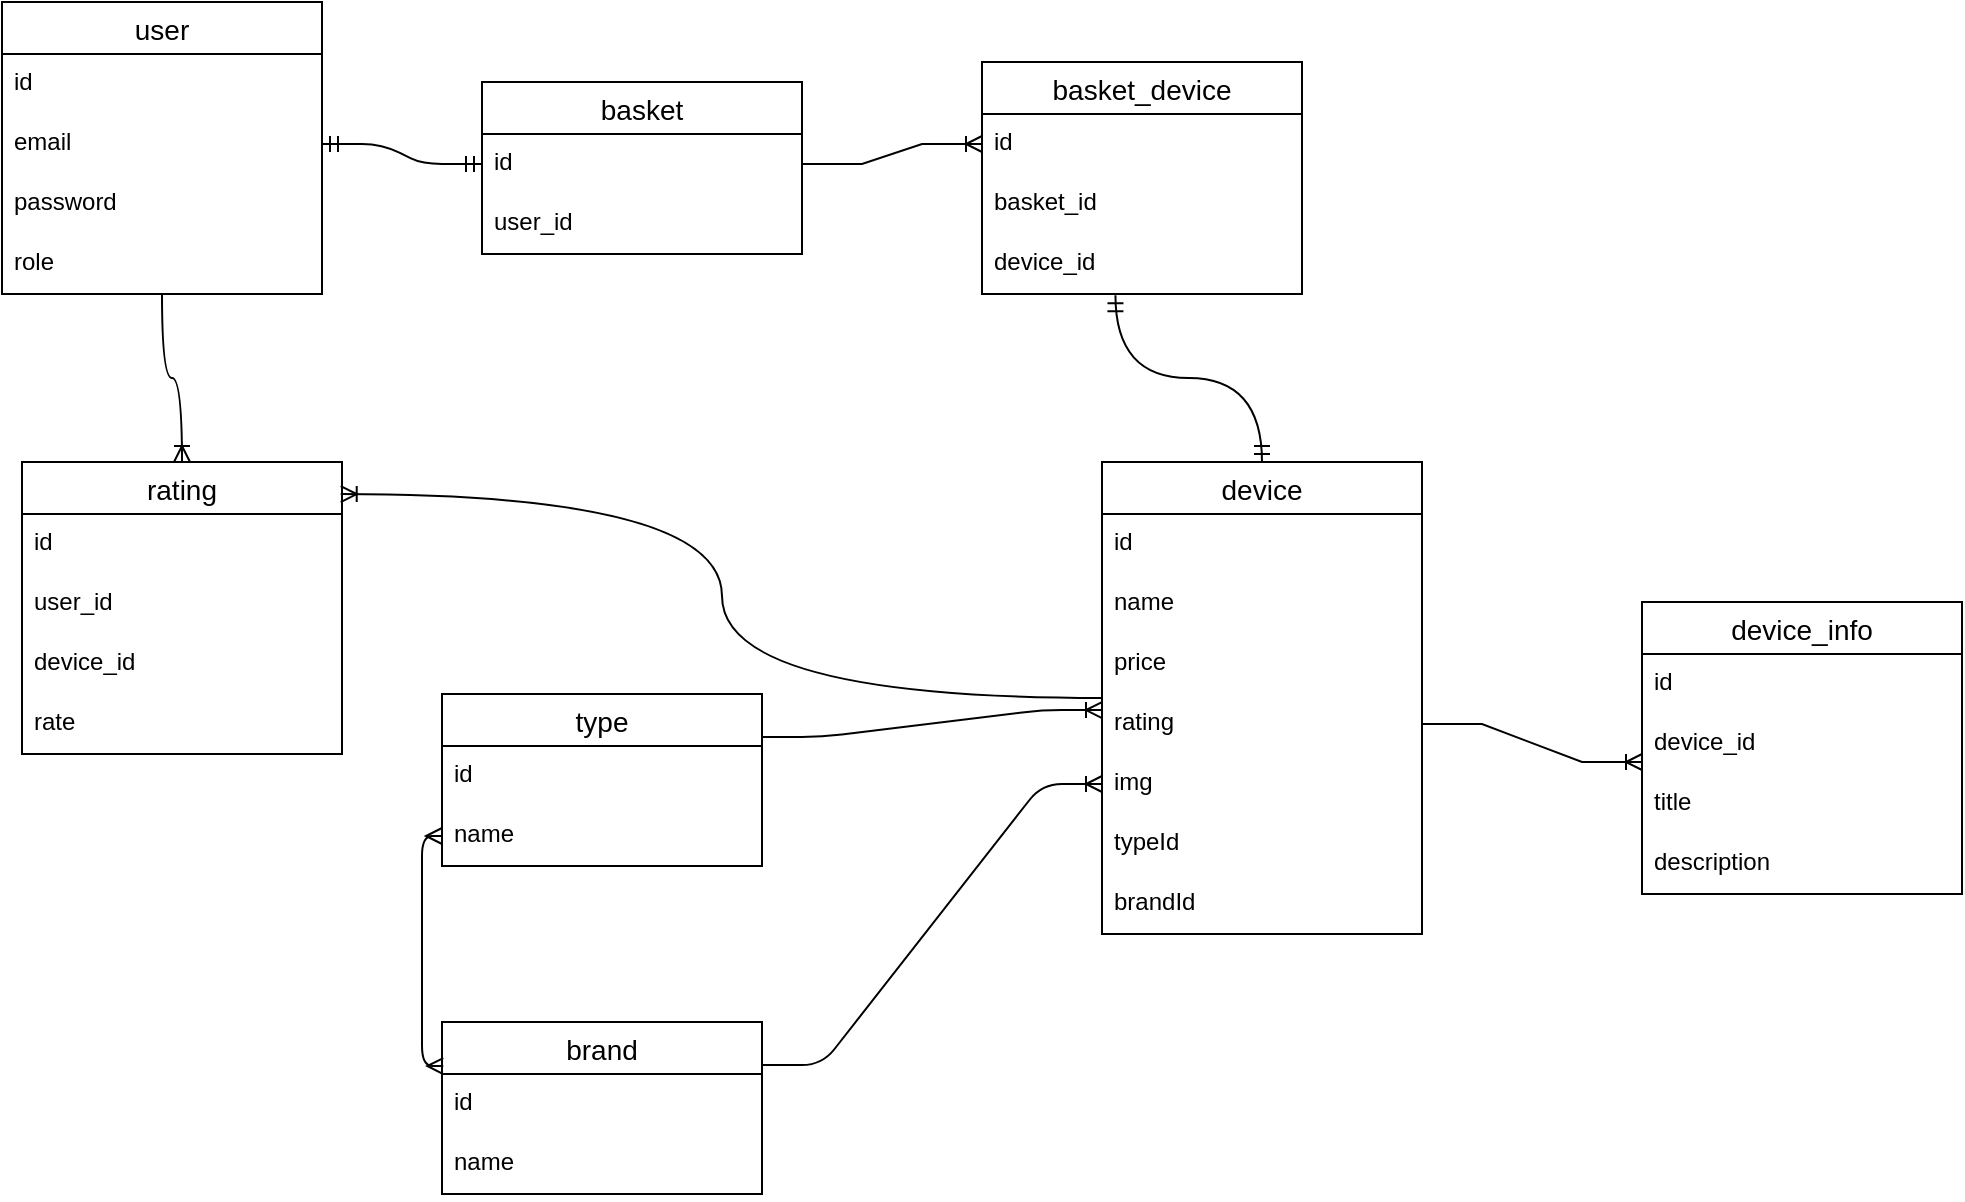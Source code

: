 <mxfile version="22.0.8" type="github">
  <diagram name="Страница — 1" id="BbSGrfgtTyPMLfIeiLQJ">
    <mxGraphModel dx="1259" dy="675" grid="1" gridSize="10" guides="1" tooltips="1" connect="1" arrows="1" fold="1" page="1" pageScale="1" pageWidth="827" pageHeight="1169" math="0" shadow="0">
      <root>
        <mxCell id="0" />
        <mxCell id="1" parent="0" />
        <mxCell id="bqnbIjEB6ua3xiYXfY-W-1" value="user" style="swimlane;fontStyle=0;childLayout=stackLayout;horizontal=1;startSize=26;horizontalStack=0;resizeParent=1;resizeParentMax=0;resizeLast=0;collapsible=1;marginBottom=0;align=center;fontSize=14;" vertex="1" parent="1">
          <mxGeometry x="50" y="60" width="160" height="146" as="geometry" />
        </mxCell>
        <mxCell id="bqnbIjEB6ua3xiYXfY-W-2" value="id" style="text;strokeColor=none;fillColor=none;spacingLeft=4;spacingRight=4;overflow=hidden;rotatable=0;points=[[0,0.5],[1,0.5]];portConstraint=eastwest;fontSize=12;whiteSpace=wrap;html=1;" vertex="1" parent="bqnbIjEB6ua3xiYXfY-W-1">
          <mxGeometry y="26" width="160" height="30" as="geometry" />
        </mxCell>
        <mxCell id="bqnbIjEB6ua3xiYXfY-W-3" value="email" style="text;strokeColor=none;fillColor=none;spacingLeft=4;spacingRight=4;overflow=hidden;rotatable=0;points=[[0,0.5],[1,0.5]];portConstraint=eastwest;fontSize=12;whiteSpace=wrap;html=1;" vertex="1" parent="bqnbIjEB6ua3xiYXfY-W-1">
          <mxGeometry y="56" width="160" height="30" as="geometry" />
        </mxCell>
        <mxCell id="bqnbIjEB6ua3xiYXfY-W-4" value="password" style="text;strokeColor=none;fillColor=none;spacingLeft=4;spacingRight=4;overflow=hidden;rotatable=0;points=[[0,0.5],[1,0.5]];portConstraint=eastwest;fontSize=12;whiteSpace=wrap;html=1;" vertex="1" parent="bqnbIjEB6ua3xiYXfY-W-1">
          <mxGeometry y="86" width="160" height="30" as="geometry" />
        </mxCell>
        <mxCell id="bqnbIjEB6ua3xiYXfY-W-5" value="role&lt;br&gt;" style="text;strokeColor=none;fillColor=none;spacingLeft=4;spacingRight=4;overflow=hidden;rotatable=0;points=[[0,0.5],[1,0.5]];portConstraint=eastwest;fontSize=12;whiteSpace=wrap;html=1;" vertex="1" parent="bqnbIjEB6ua3xiYXfY-W-1">
          <mxGeometry y="116" width="160" height="30" as="geometry" />
        </mxCell>
        <mxCell id="bqnbIjEB6ua3xiYXfY-W-12" value="basket" style="swimlane;fontStyle=0;childLayout=stackLayout;horizontal=1;startSize=26;horizontalStack=0;resizeParent=1;resizeParentMax=0;resizeLast=0;collapsible=1;marginBottom=0;align=center;fontSize=14;" vertex="1" parent="1">
          <mxGeometry x="290" y="100" width="160" height="86" as="geometry" />
        </mxCell>
        <mxCell id="bqnbIjEB6ua3xiYXfY-W-13" value="id" style="text;strokeColor=none;fillColor=none;spacingLeft=4;spacingRight=4;overflow=hidden;rotatable=0;points=[[0,0.5],[1,0.5]];portConstraint=eastwest;fontSize=12;whiteSpace=wrap;html=1;" vertex="1" parent="bqnbIjEB6ua3xiYXfY-W-12">
          <mxGeometry y="26" width="160" height="30" as="geometry" />
        </mxCell>
        <mxCell id="bqnbIjEB6ua3xiYXfY-W-14" value="user_id" style="text;strokeColor=none;fillColor=none;spacingLeft=4;spacingRight=4;overflow=hidden;rotatable=0;points=[[0,0.5],[1,0.5]];portConstraint=eastwest;fontSize=12;whiteSpace=wrap;html=1;" vertex="1" parent="bqnbIjEB6ua3xiYXfY-W-12">
          <mxGeometry y="56" width="160" height="30" as="geometry" />
        </mxCell>
        <mxCell id="bqnbIjEB6ua3xiYXfY-W-17" value="" style="edgeStyle=entityRelationEdgeStyle;fontSize=12;html=1;endArrow=ERmandOne;startArrow=ERmandOne;rounded=1;entryX=0;entryY=0.5;entryDx=0;entryDy=0;exitX=1;exitY=0.5;exitDx=0;exitDy=0;" edge="1" parent="1" source="bqnbIjEB6ua3xiYXfY-W-3" target="bqnbIjEB6ua3xiYXfY-W-13">
          <mxGeometry width="100" height="100" relative="1" as="geometry">
            <mxPoint x="500" y="139.67" as="sourcePoint" />
            <mxPoint x="557.28" y="80.0" as="targetPoint" />
            <Array as="points">
              <mxPoint x="530" y="136.67" />
            </Array>
          </mxGeometry>
        </mxCell>
        <mxCell id="bqnbIjEB6ua3xiYXfY-W-22" value="device" style="swimlane;fontStyle=0;childLayout=stackLayout;horizontal=1;startSize=26;horizontalStack=0;resizeParent=1;resizeParentMax=0;resizeLast=0;collapsible=1;marginBottom=0;align=center;fontSize=14;" vertex="1" parent="1">
          <mxGeometry x="600" y="290" width="160" height="236" as="geometry" />
        </mxCell>
        <mxCell id="bqnbIjEB6ua3xiYXfY-W-23" value="id" style="text;strokeColor=none;fillColor=none;spacingLeft=4;spacingRight=4;overflow=hidden;rotatable=0;points=[[0,0.5],[1,0.5]];portConstraint=eastwest;fontSize=12;whiteSpace=wrap;html=1;" vertex="1" parent="bqnbIjEB6ua3xiYXfY-W-22">
          <mxGeometry y="26" width="160" height="30" as="geometry" />
        </mxCell>
        <mxCell id="bqnbIjEB6ua3xiYXfY-W-24" value="name" style="text;strokeColor=none;fillColor=none;spacingLeft=4;spacingRight=4;overflow=hidden;rotatable=0;points=[[0,0.5],[1,0.5]];portConstraint=eastwest;fontSize=12;whiteSpace=wrap;html=1;" vertex="1" parent="bqnbIjEB6ua3xiYXfY-W-22">
          <mxGeometry y="56" width="160" height="30" as="geometry" />
        </mxCell>
        <mxCell id="bqnbIjEB6ua3xiYXfY-W-25" value="price" style="text;strokeColor=none;fillColor=none;spacingLeft=4;spacingRight=4;overflow=hidden;rotatable=0;points=[[0,0.5],[1,0.5]];portConstraint=eastwest;fontSize=12;whiteSpace=wrap;html=1;" vertex="1" parent="bqnbIjEB6ua3xiYXfY-W-22">
          <mxGeometry y="86" width="160" height="30" as="geometry" />
        </mxCell>
        <mxCell id="bqnbIjEB6ua3xiYXfY-W-35" value="rating" style="text;strokeColor=none;fillColor=none;spacingLeft=4;spacingRight=4;overflow=hidden;rotatable=0;points=[[0,0.5],[1,0.5]];portConstraint=eastwest;fontSize=12;whiteSpace=wrap;html=1;" vertex="1" parent="bqnbIjEB6ua3xiYXfY-W-22">
          <mxGeometry y="116" width="160" height="30" as="geometry" />
        </mxCell>
        <mxCell id="bqnbIjEB6ua3xiYXfY-W-36" value="img" style="text;strokeColor=none;fillColor=none;spacingLeft=4;spacingRight=4;overflow=hidden;rotatable=0;points=[[0,0.5],[1,0.5]];portConstraint=eastwest;fontSize=12;whiteSpace=wrap;html=1;" vertex="1" parent="bqnbIjEB6ua3xiYXfY-W-22">
          <mxGeometry y="146" width="160" height="30" as="geometry" />
        </mxCell>
        <mxCell id="bqnbIjEB6ua3xiYXfY-W-37" value="typeId" style="text;strokeColor=none;fillColor=none;spacingLeft=4;spacingRight=4;overflow=hidden;rotatable=0;points=[[0,0.5],[1,0.5]];portConstraint=eastwest;fontSize=12;whiteSpace=wrap;html=1;" vertex="1" parent="bqnbIjEB6ua3xiYXfY-W-22">
          <mxGeometry y="176" width="160" height="30" as="geometry" />
        </mxCell>
        <mxCell id="bqnbIjEB6ua3xiYXfY-W-38" value="brandId" style="text;strokeColor=none;fillColor=none;spacingLeft=4;spacingRight=4;overflow=hidden;rotatable=0;points=[[0,0.5],[1,0.5]];portConstraint=eastwest;fontSize=12;whiteSpace=wrap;html=1;" vertex="1" parent="bqnbIjEB6ua3xiYXfY-W-22">
          <mxGeometry y="206" width="160" height="30" as="geometry" />
        </mxCell>
        <mxCell id="bqnbIjEB6ua3xiYXfY-W-39" value="type" style="swimlane;fontStyle=0;childLayout=stackLayout;horizontal=1;startSize=26;horizontalStack=0;resizeParent=1;resizeParentMax=0;resizeLast=0;collapsible=1;marginBottom=0;align=center;fontSize=14;" vertex="1" parent="1">
          <mxGeometry x="270" y="406" width="160" height="86" as="geometry" />
        </mxCell>
        <mxCell id="bqnbIjEB6ua3xiYXfY-W-40" value="id" style="text;strokeColor=none;fillColor=none;spacingLeft=4;spacingRight=4;overflow=hidden;rotatable=0;points=[[0,0.5],[1,0.5]];portConstraint=eastwest;fontSize=12;whiteSpace=wrap;html=1;" vertex="1" parent="bqnbIjEB6ua3xiYXfY-W-39">
          <mxGeometry y="26" width="160" height="30" as="geometry" />
        </mxCell>
        <mxCell id="bqnbIjEB6ua3xiYXfY-W-41" value="name" style="text;strokeColor=none;fillColor=none;spacingLeft=4;spacingRight=4;overflow=hidden;rotatable=0;points=[[0,0.5],[1,0.5]];portConstraint=eastwest;fontSize=12;whiteSpace=wrap;html=1;" vertex="1" parent="bqnbIjEB6ua3xiYXfY-W-39">
          <mxGeometry y="56" width="160" height="30" as="geometry" />
        </mxCell>
        <mxCell id="bqnbIjEB6ua3xiYXfY-W-43" value="brand" style="swimlane;fontStyle=0;childLayout=stackLayout;horizontal=1;startSize=26;horizontalStack=0;resizeParent=1;resizeParentMax=0;resizeLast=0;collapsible=1;marginBottom=0;align=center;fontSize=14;" vertex="1" parent="1">
          <mxGeometry x="270" y="570" width="160" height="86" as="geometry" />
        </mxCell>
        <mxCell id="bqnbIjEB6ua3xiYXfY-W-44" value="id" style="text;strokeColor=none;fillColor=none;spacingLeft=4;spacingRight=4;overflow=hidden;rotatable=0;points=[[0,0.5],[1,0.5]];portConstraint=eastwest;fontSize=12;whiteSpace=wrap;html=1;" vertex="1" parent="bqnbIjEB6ua3xiYXfY-W-43">
          <mxGeometry y="26" width="160" height="30" as="geometry" />
        </mxCell>
        <mxCell id="bqnbIjEB6ua3xiYXfY-W-45" value="name" style="text;strokeColor=none;fillColor=none;spacingLeft=4;spacingRight=4;overflow=hidden;rotatable=0;points=[[0,0.5],[1,0.5]];portConstraint=eastwest;fontSize=12;whiteSpace=wrap;html=1;" vertex="1" parent="bqnbIjEB6ua3xiYXfY-W-43">
          <mxGeometry y="56" width="160" height="30" as="geometry" />
        </mxCell>
        <mxCell id="bqnbIjEB6ua3xiYXfY-W-47" value="" style="edgeStyle=entityRelationEdgeStyle;fontSize=12;html=1;endArrow=ERoneToMany;rounded=1;exitX=1;exitY=0.25;exitDx=0;exitDy=0;entryX=0;entryY=0.267;entryDx=0;entryDy=0;entryPerimeter=0;" edge="1" parent="1" source="bqnbIjEB6ua3xiYXfY-W-39" target="bqnbIjEB6ua3xiYXfY-W-35">
          <mxGeometry width="100" height="100" relative="1" as="geometry">
            <mxPoint x="380" y="560" as="sourcePoint" />
            <mxPoint x="480" y="460" as="targetPoint" />
          </mxGeometry>
        </mxCell>
        <mxCell id="bqnbIjEB6ua3xiYXfY-W-49" value="" style="edgeStyle=entityRelationEdgeStyle;fontSize=12;html=1;endArrow=ERoneToMany;rounded=1;entryX=0;entryY=0.5;entryDx=0;entryDy=0;exitX=1;exitY=0.25;exitDx=0;exitDy=0;" edge="1" parent="1" source="bqnbIjEB6ua3xiYXfY-W-43" target="bqnbIjEB6ua3xiYXfY-W-36">
          <mxGeometry width="100" height="100" relative="1" as="geometry">
            <mxPoint x="380" y="560" as="sourcePoint" />
            <mxPoint x="480" y="460" as="targetPoint" />
          </mxGeometry>
        </mxCell>
        <mxCell id="bqnbIjEB6ua3xiYXfY-W-50" value="" style="fontSize=12;html=1;endArrow=ERmany;startArrow=ERmany;rounded=1;entryX=0;entryY=0.5;entryDx=0;entryDy=0;jumpStyle=none;strokeColor=default;edgeStyle=orthogonalEdgeStyle;exitX=0.004;exitY=-0.133;exitDx=0;exitDy=0;exitPerimeter=0;" edge="1" parent="1" source="bqnbIjEB6ua3xiYXfY-W-44" target="bqnbIjEB6ua3xiYXfY-W-41">
          <mxGeometry width="100" height="100" relative="1" as="geometry">
            <mxPoint x="220" y="610" as="sourcePoint" />
            <mxPoint x="240" y="480" as="targetPoint" />
          </mxGeometry>
        </mxCell>
        <mxCell id="bqnbIjEB6ua3xiYXfY-W-53" value="device_info" style="swimlane;fontStyle=0;childLayout=stackLayout;horizontal=1;startSize=26;horizontalStack=0;resizeParent=1;resizeParentMax=0;resizeLast=0;collapsible=1;marginBottom=0;align=center;fontSize=14;" vertex="1" parent="1">
          <mxGeometry x="870" y="360" width="160" height="146" as="geometry" />
        </mxCell>
        <mxCell id="bqnbIjEB6ua3xiYXfY-W-54" value="id" style="text;strokeColor=none;fillColor=none;spacingLeft=4;spacingRight=4;overflow=hidden;rotatable=0;points=[[0,0.5],[1,0.5]];portConstraint=eastwest;fontSize=12;whiteSpace=wrap;html=1;" vertex="1" parent="bqnbIjEB6ua3xiYXfY-W-53">
          <mxGeometry y="26" width="160" height="30" as="geometry" />
        </mxCell>
        <mxCell id="bqnbIjEB6ua3xiYXfY-W-55" value="device_id" style="text;strokeColor=none;fillColor=none;spacingLeft=4;spacingRight=4;overflow=hidden;rotatable=0;points=[[0,0.5],[1,0.5]];portConstraint=eastwest;fontSize=12;whiteSpace=wrap;html=1;" vertex="1" parent="bqnbIjEB6ua3xiYXfY-W-53">
          <mxGeometry y="56" width="160" height="30" as="geometry" />
        </mxCell>
        <mxCell id="bqnbIjEB6ua3xiYXfY-W-56" value="title" style="text;strokeColor=none;fillColor=none;spacingLeft=4;spacingRight=4;overflow=hidden;rotatable=0;points=[[0,0.5],[1,0.5]];portConstraint=eastwest;fontSize=12;whiteSpace=wrap;html=1;" vertex="1" parent="bqnbIjEB6ua3xiYXfY-W-53">
          <mxGeometry y="86" width="160" height="30" as="geometry" />
        </mxCell>
        <mxCell id="bqnbIjEB6ua3xiYXfY-W-57" value="description" style="text;strokeColor=none;fillColor=none;spacingLeft=4;spacingRight=4;overflow=hidden;rotatable=0;points=[[0,0.5],[1,0.5]];portConstraint=eastwest;fontSize=12;whiteSpace=wrap;html=1;" vertex="1" parent="bqnbIjEB6ua3xiYXfY-W-53">
          <mxGeometry y="116" width="160" height="30" as="geometry" />
        </mxCell>
        <mxCell id="bqnbIjEB6ua3xiYXfY-W-58" value="" style="edgeStyle=entityRelationEdgeStyle;fontSize=12;html=1;endArrow=ERoneToMany;rounded=0;exitX=1;exitY=0.5;exitDx=0;exitDy=0;" edge="1" parent="1" source="bqnbIjEB6ua3xiYXfY-W-35">
          <mxGeometry width="100" height="100" relative="1" as="geometry">
            <mxPoint x="870" y="560" as="sourcePoint" />
            <mxPoint x="870" y="440" as="targetPoint" />
          </mxGeometry>
        </mxCell>
        <mxCell id="bqnbIjEB6ua3xiYXfY-W-59" value="basket_device" style="swimlane;fontStyle=0;childLayout=stackLayout;horizontal=1;startSize=26;horizontalStack=0;resizeParent=1;resizeParentMax=0;resizeLast=0;collapsible=1;marginBottom=0;align=center;fontSize=14;" vertex="1" parent="1">
          <mxGeometry x="540" y="90" width="160" height="116" as="geometry" />
        </mxCell>
        <mxCell id="bqnbIjEB6ua3xiYXfY-W-60" value="id" style="text;strokeColor=none;fillColor=none;spacingLeft=4;spacingRight=4;overflow=hidden;rotatable=0;points=[[0,0.5],[1,0.5]];portConstraint=eastwest;fontSize=12;whiteSpace=wrap;html=1;" vertex="1" parent="bqnbIjEB6ua3xiYXfY-W-59">
          <mxGeometry y="26" width="160" height="30" as="geometry" />
        </mxCell>
        <mxCell id="bqnbIjEB6ua3xiYXfY-W-61" value="basket_id" style="text;strokeColor=none;fillColor=none;spacingLeft=4;spacingRight=4;overflow=hidden;rotatable=0;points=[[0,0.5],[1,0.5]];portConstraint=eastwest;fontSize=12;whiteSpace=wrap;html=1;" vertex="1" parent="bqnbIjEB6ua3xiYXfY-W-59">
          <mxGeometry y="56" width="160" height="30" as="geometry" />
        </mxCell>
        <mxCell id="bqnbIjEB6ua3xiYXfY-W-62" value="device_id" style="text;strokeColor=none;fillColor=none;spacingLeft=4;spacingRight=4;overflow=hidden;rotatable=0;points=[[0,0.5],[1,0.5]];portConstraint=eastwest;fontSize=12;whiteSpace=wrap;html=1;" vertex="1" parent="bqnbIjEB6ua3xiYXfY-W-59">
          <mxGeometry y="86" width="160" height="30" as="geometry" />
        </mxCell>
        <mxCell id="bqnbIjEB6ua3xiYXfY-W-63" value="" style="edgeStyle=entityRelationEdgeStyle;fontSize=12;html=1;endArrow=ERoneToMany;rounded=0;exitX=1;exitY=0.5;exitDx=0;exitDy=0;entryX=0;entryY=0.5;entryDx=0;entryDy=0;" edge="1" parent="1" source="bqnbIjEB6ua3xiYXfY-W-13" target="bqnbIjEB6ua3xiYXfY-W-60">
          <mxGeometry width="100" height="100" relative="1" as="geometry">
            <mxPoint x="500" y="160" as="sourcePoint" />
            <mxPoint x="600" y="60" as="targetPoint" />
          </mxGeometry>
        </mxCell>
        <mxCell id="bqnbIjEB6ua3xiYXfY-W-64" value="" style="fontSize=12;html=1;endArrow=ERmandOne;startArrow=ERmandOne;rounded=0;entryX=0.417;entryY=1.022;entryDx=0;entryDy=0;entryPerimeter=0;exitX=0.5;exitY=0;exitDx=0;exitDy=0;edgeStyle=orthogonalEdgeStyle;curved=1;" edge="1" parent="1" source="bqnbIjEB6ua3xiYXfY-W-22" target="bqnbIjEB6ua3xiYXfY-W-62">
          <mxGeometry width="100" height="100" relative="1" as="geometry">
            <mxPoint x="500" y="320" as="sourcePoint" />
            <mxPoint x="600" y="220" as="targetPoint" />
          </mxGeometry>
        </mxCell>
        <mxCell id="bqnbIjEB6ua3xiYXfY-W-65" value="rating" style="swimlane;fontStyle=0;childLayout=stackLayout;horizontal=1;startSize=26;horizontalStack=0;resizeParent=1;resizeParentMax=0;resizeLast=0;collapsible=1;marginBottom=0;align=center;fontSize=14;" vertex="1" parent="1">
          <mxGeometry x="60" y="290" width="160" height="146" as="geometry" />
        </mxCell>
        <mxCell id="bqnbIjEB6ua3xiYXfY-W-66" value="id" style="text;strokeColor=none;fillColor=none;spacingLeft=4;spacingRight=4;overflow=hidden;rotatable=0;points=[[0,0.5],[1,0.5]];portConstraint=eastwest;fontSize=12;whiteSpace=wrap;html=1;" vertex="1" parent="bqnbIjEB6ua3xiYXfY-W-65">
          <mxGeometry y="26" width="160" height="30" as="geometry" />
        </mxCell>
        <mxCell id="bqnbIjEB6ua3xiYXfY-W-67" value="user_id" style="text;strokeColor=none;fillColor=none;spacingLeft=4;spacingRight=4;overflow=hidden;rotatable=0;points=[[0,0.5],[1,0.5]];portConstraint=eastwest;fontSize=12;whiteSpace=wrap;html=1;" vertex="1" parent="bqnbIjEB6ua3xiYXfY-W-65">
          <mxGeometry y="56" width="160" height="30" as="geometry" />
        </mxCell>
        <mxCell id="bqnbIjEB6ua3xiYXfY-W-68" value="device_id" style="text;strokeColor=none;fillColor=none;spacingLeft=4;spacingRight=4;overflow=hidden;rotatable=0;points=[[0,0.5],[1,0.5]];portConstraint=eastwest;fontSize=12;whiteSpace=wrap;html=1;" vertex="1" parent="bqnbIjEB6ua3xiYXfY-W-65">
          <mxGeometry y="86" width="160" height="30" as="geometry" />
        </mxCell>
        <mxCell id="bqnbIjEB6ua3xiYXfY-W-69" value="rate" style="text;strokeColor=none;fillColor=none;spacingLeft=4;spacingRight=4;overflow=hidden;rotatable=0;points=[[0,0.5],[1,0.5]];portConstraint=eastwest;fontSize=12;whiteSpace=wrap;html=1;" vertex="1" parent="bqnbIjEB6ua3xiYXfY-W-65">
          <mxGeometry y="116" width="160" height="30" as="geometry" />
        </mxCell>
        <mxCell id="bqnbIjEB6ua3xiYXfY-W-70" value="" style="edgeStyle=orthogonalEdgeStyle;fontSize=12;html=1;endArrow=ERoneToMany;rounded=0;curved=1;entryX=0.5;entryY=0;entryDx=0;entryDy=0;" edge="1" parent="1" source="bqnbIjEB6ua3xiYXfY-W-1" target="bqnbIjEB6ua3xiYXfY-W-65">
          <mxGeometry width="100" height="100" relative="1" as="geometry">
            <mxPoint x="101" y="210" as="sourcePoint" />
            <mxPoint x="190" y="260" as="targetPoint" />
          </mxGeometry>
        </mxCell>
        <mxCell id="bqnbIjEB6ua3xiYXfY-W-72" value="" style="edgeStyle=orthogonalEdgeStyle;fontSize=12;html=1;endArrow=ERoneToMany;rounded=0;curved=1;entryX=0.996;entryY=0.11;entryDx=0;entryDy=0;entryPerimeter=0;" edge="1" parent="1" source="bqnbIjEB6ua3xiYXfY-W-22" target="bqnbIjEB6ua3xiYXfY-W-65">
          <mxGeometry width="100" height="100" relative="1" as="geometry">
            <mxPoint x="360" y="400" as="sourcePoint" />
            <mxPoint x="300" y="330" as="targetPoint" />
          </mxGeometry>
        </mxCell>
      </root>
    </mxGraphModel>
  </diagram>
</mxfile>
